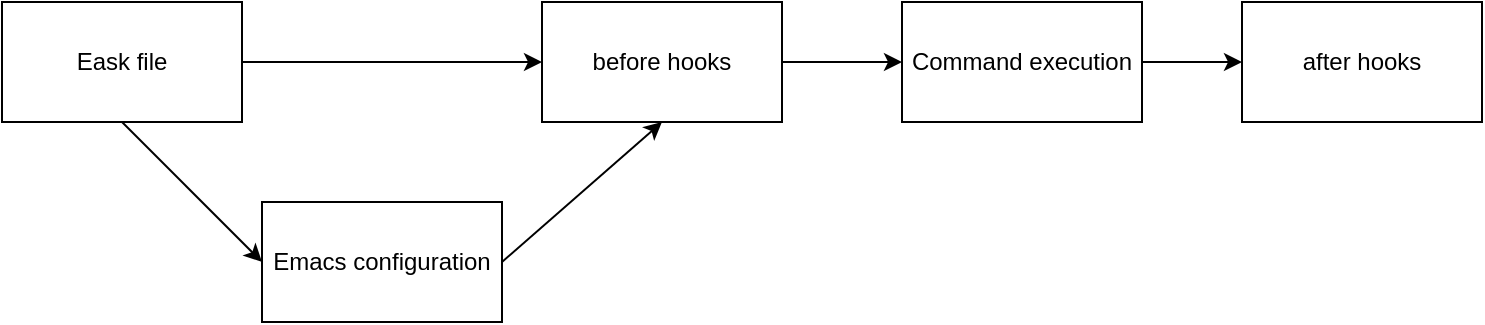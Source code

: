 <mxfile version="17.4.2" type="device"><diagram id="yzQc89cbk3X_SMbXOe3H" name="Page-1"><mxGraphModel dx="988" dy="703" grid="1" gridSize="10" guides="1" tooltips="1" connect="1" arrows="1" fold="1" page="1" pageScale="1" pageWidth="850" pageHeight="1100" math="0" shadow="0"><root><mxCell id="0"/><mxCell id="1" parent="0"/><mxCell id="U0DAc0d8AVprsG2ZSZXt-1" value="Eask file" style="rounded=0;whiteSpace=wrap;html=1;" vertex="1" parent="1"><mxGeometry x="60" y="320" width="120" height="60" as="geometry"/></mxCell><mxCell id="U0DAc0d8AVprsG2ZSZXt-2" value="before hooks" style="rounded=0;whiteSpace=wrap;html=1;" vertex="1" parent="1"><mxGeometry x="330" y="320" width="120" height="60" as="geometry"/></mxCell><mxCell id="U0DAc0d8AVprsG2ZSZXt-3" value="after hooks" style="rounded=0;whiteSpace=wrap;html=1;" vertex="1" parent="1"><mxGeometry x="680" y="320" width="120" height="60" as="geometry"/></mxCell><mxCell id="U0DAc0d8AVprsG2ZSZXt-4" value="Command execution" style="rounded=0;whiteSpace=wrap;html=1;" vertex="1" parent="1"><mxGeometry x="510" y="320" width="120" height="60" as="geometry"/></mxCell><mxCell id="U0DAc0d8AVprsG2ZSZXt-5" value="Emacs configuration" style="rounded=0;whiteSpace=wrap;html=1;" vertex="1" parent="1"><mxGeometry x="190" y="420" width="120" height="60" as="geometry"/></mxCell><mxCell id="U0DAc0d8AVprsG2ZSZXt-7" value="" style="endArrow=classic;html=1;rounded=0;exitX=1;exitY=0.5;exitDx=0;exitDy=0;entryX=0;entryY=0.5;entryDx=0;entryDy=0;" edge="1" parent="1" source="U0DAc0d8AVprsG2ZSZXt-1" target="U0DAc0d8AVprsG2ZSZXt-2"><mxGeometry width="50" height="50" relative="1" as="geometry"><mxPoint x="400" y="390" as="sourcePoint"/><mxPoint x="450" y="340" as="targetPoint"/></mxGeometry></mxCell><mxCell id="U0DAc0d8AVprsG2ZSZXt-8" value="" style="endArrow=classic;html=1;rounded=0;entryX=0;entryY=0.5;entryDx=0;entryDy=0;exitX=1;exitY=0.5;exitDx=0;exitDy=0;" edge="1" parent="1" source="U0DAc0d8AVprsG2ZSZXt-2" target="U0DAc0d8AVprsG2ZSZXt-4"><mxGeometry width="50" height="50" relative="1" as="geometry"><mxPoint x="400" y="390" as="sourcePoint"/><mxPoint x="450" y="340" as="targetPoint"/></mxGeometry></mxCell><mxCell id="U0DAc0d8AVprsG2ZSZXt-9" value="" style="endArrow=classic;html=1;rounded=0;entryX=0;entryY=0.5;entryDx=0;entryDy=0;exitX=1;exitY=0.5;exitDx=0;exitDy=0;" edge="1" parent="1" source="U0DAc0d8AVprsG2ZSZXt-4" target="U0DAc0d8AVprsG2ZSZXt-3"><mxGeometry width="50" height="50" relative="1" as="geometry"><mxPoint x="400" y="390" as="sourcePoint"/><mxPoint x="450" y="340" as="targetPoint"/></mxGeometry></mxCell><mxCell id="U0DAc0d8AVprsG2ZSZXt-10" value="" style="endArrow=classic;html=1;rounded=0;exitX=0.5;exitY=1;exitDx=0;exitDy=0;entryX=0;entryY=0.5;entryDx=0;entryDy=0;" edge="1" parent="1" source="U0DAc0d8AVprsG2ZSZXt-1" target="U0DAc0d8AVprsG2ZSZXt-5"><mxGeometry width="50" height="50" relative="1" as="geometry"><mxPoint x="400" y="390" as="sourcePoint"/><mxPoint x="450" y="340" as="targetPoint"/></mxGeometry></mxCell><mxCell id="U0DAc0d8AVprsG2ZSZXt-11" value="" style="endArrow=classic;html=1;rounded=0;exitX=1;exitY=0.5;exitDx=0;exitDy=0;" edge="1" parent="1" source="U0DAc0d8AVprsG2ZSZXt-5"><mxGeometry width="50" height="50" relative="1" as="geometry"><mxPoint x="400" y="390" as="sourcePoint"/><mxPoint x="390" y="380" as="targetPoint"/></mxGeometry></mxCell></root></mxGraphModel></diagram></mxfile>